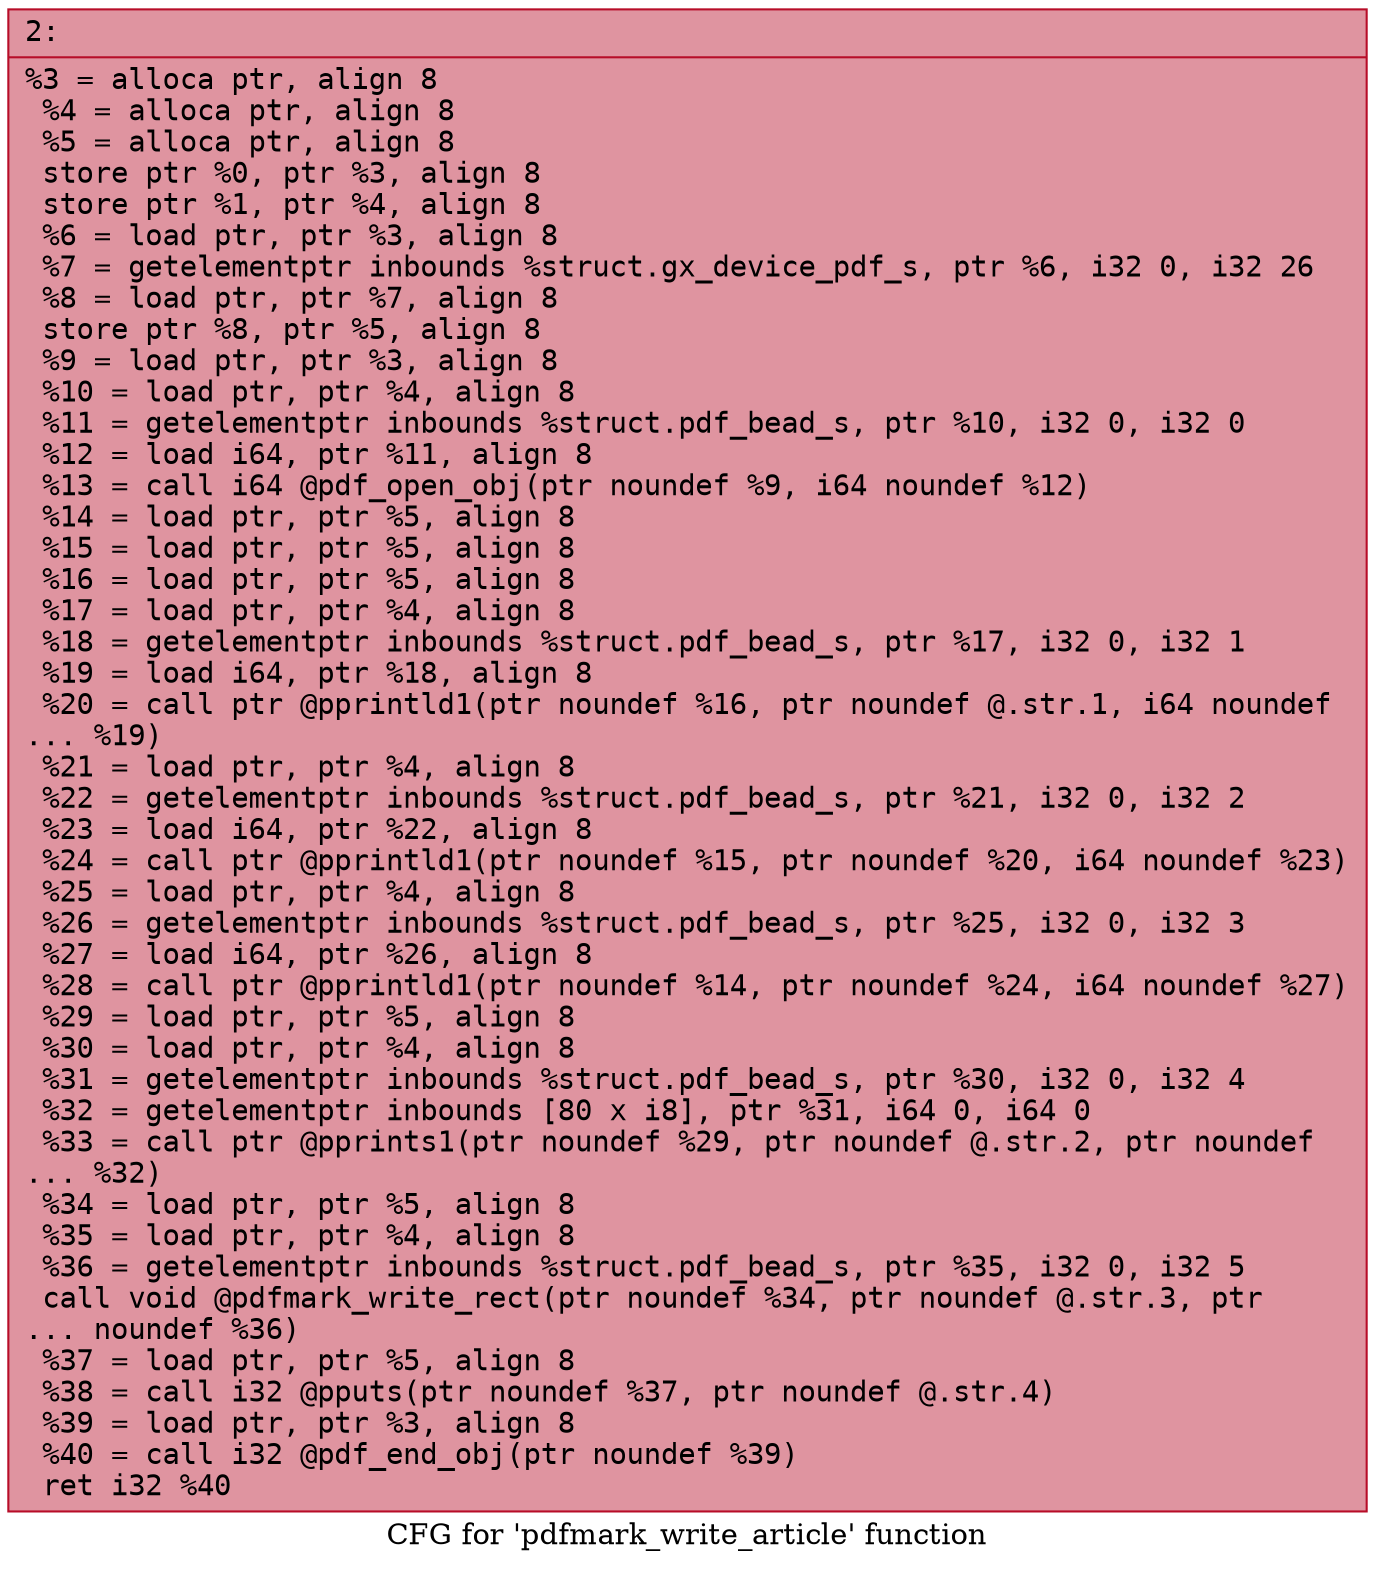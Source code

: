 digraph "CFG for 'pdfmark_write_article' function" {
	label="CFG for 'pdfmark_write_article' function";

	Node0x600000ff30c0 [shape=record,color="#b70d28ff", style=filled, fillcolor="#b70d2870" fontname="Courier",label="{2:\l|  %3 = alloca ptr, align 8\l  %4 = alloca ptr, align 8\l  %5 = alloca ptr, align 8\l  store ptr %0, ptr %3, align 8\l  store ptr %1, ptr %4, align 8\l  %6 = load ptr, ptr %3, align 8\l  %7 = getelementptr inbounds %struct.gx_device_pdf_s, ptr %6, i32 0, i32 26\l  %8 = load ptr, ptr %7, align 8\l  store ptr %8, ptr %5, align 8\l  %9 = load ptr, ptr %3, align 8\l  %10 = load ptr, ptr %4, align 8\l  %11 = getelementptr inbounds %struct.pdf_bead_s, ptr %10, i32 0, i32 0\l  %12 = load i64, ptr %11, align 8\l  %13 = call i64 @pdf_open_obj(ptr noundef %9, i64 noundef %12)\l  %14 = load ptr, ptr %5, align 8\l  %15 = load ptr, ptr %5, align 8\l  %16 = load ptr, ptr %5, align 8\l  %17 = load ptr, ptr %4, align 8\l  %18 = getelementptr inbounds %struct.pdf_bead_s, ptr %17, i32 0, i32 1\l  %19 = load i64, ptr %18, align 8\l  %20 = call ptr @pprintld1(ptr noundef %16, ptr noundef @.str.1, i64 noundef\l... %19)\l  %21 = load ptr, ptr %4, align 8\l  %22 = getelementptr inbounds %struct.pdf_bead_s, ptr %21, i32 0, i32 2\l  %23 = load i64, ptr %22, align 8\l  %24 = call ptr @pprintld1(ptr noundef %15, ptr noundef %20, i64 noundef %23)\l  %25 = load ptr, ptr %4, align 8\l  %26 = getelementptr inbounds %struct.pdf_bead_s, ptr %25, i32 0, i32 3\l  %27 = load i64, ptr %26, align 8\l  %28 = call ptr @pprintld1(ptr noundef %14, ptr noundef %24, i64 noundef %27)\l  %29 = load ptr, ptr %5, align 8\l  %30 = load ptr, ptr %4, align 8\l  %31 = getelementptr inbounds %struct.pdf_bead_s, ptr %30, i32 0, i32 4\l  %32 = getelementptr inbounds [80 x i8], ptr %31, i64 0, i64 0\l  %33 = call ptr @pprints1(ptr noundef %29, ptr noundef @.str.2, ptr noundef\l... %32)\l  %34 = load ptr, ptr %5, align 8\l  %35 = load ptr, ptr %4, align 8\l  %36 = getelementptr inbounds %struct.pdf_bead_s, ptr %35, i32 0, i32 5\l  call void @pdfmark_write_rect(ptr noundef %34, ptr noundef @.str.3, ptr\l... noundef %36)\l  %37 = load ptr, ptr %5, align 8\l  %38 = call i32 @pputs(ptr noundef %37, ptr noundef @.str.4)\l  %39 = load ptr, ptr %3, align 8\l  %40 = call i32 @pdf_end_obj(ptr noundef %39)\l  ret i32 %40\l}"];
}
